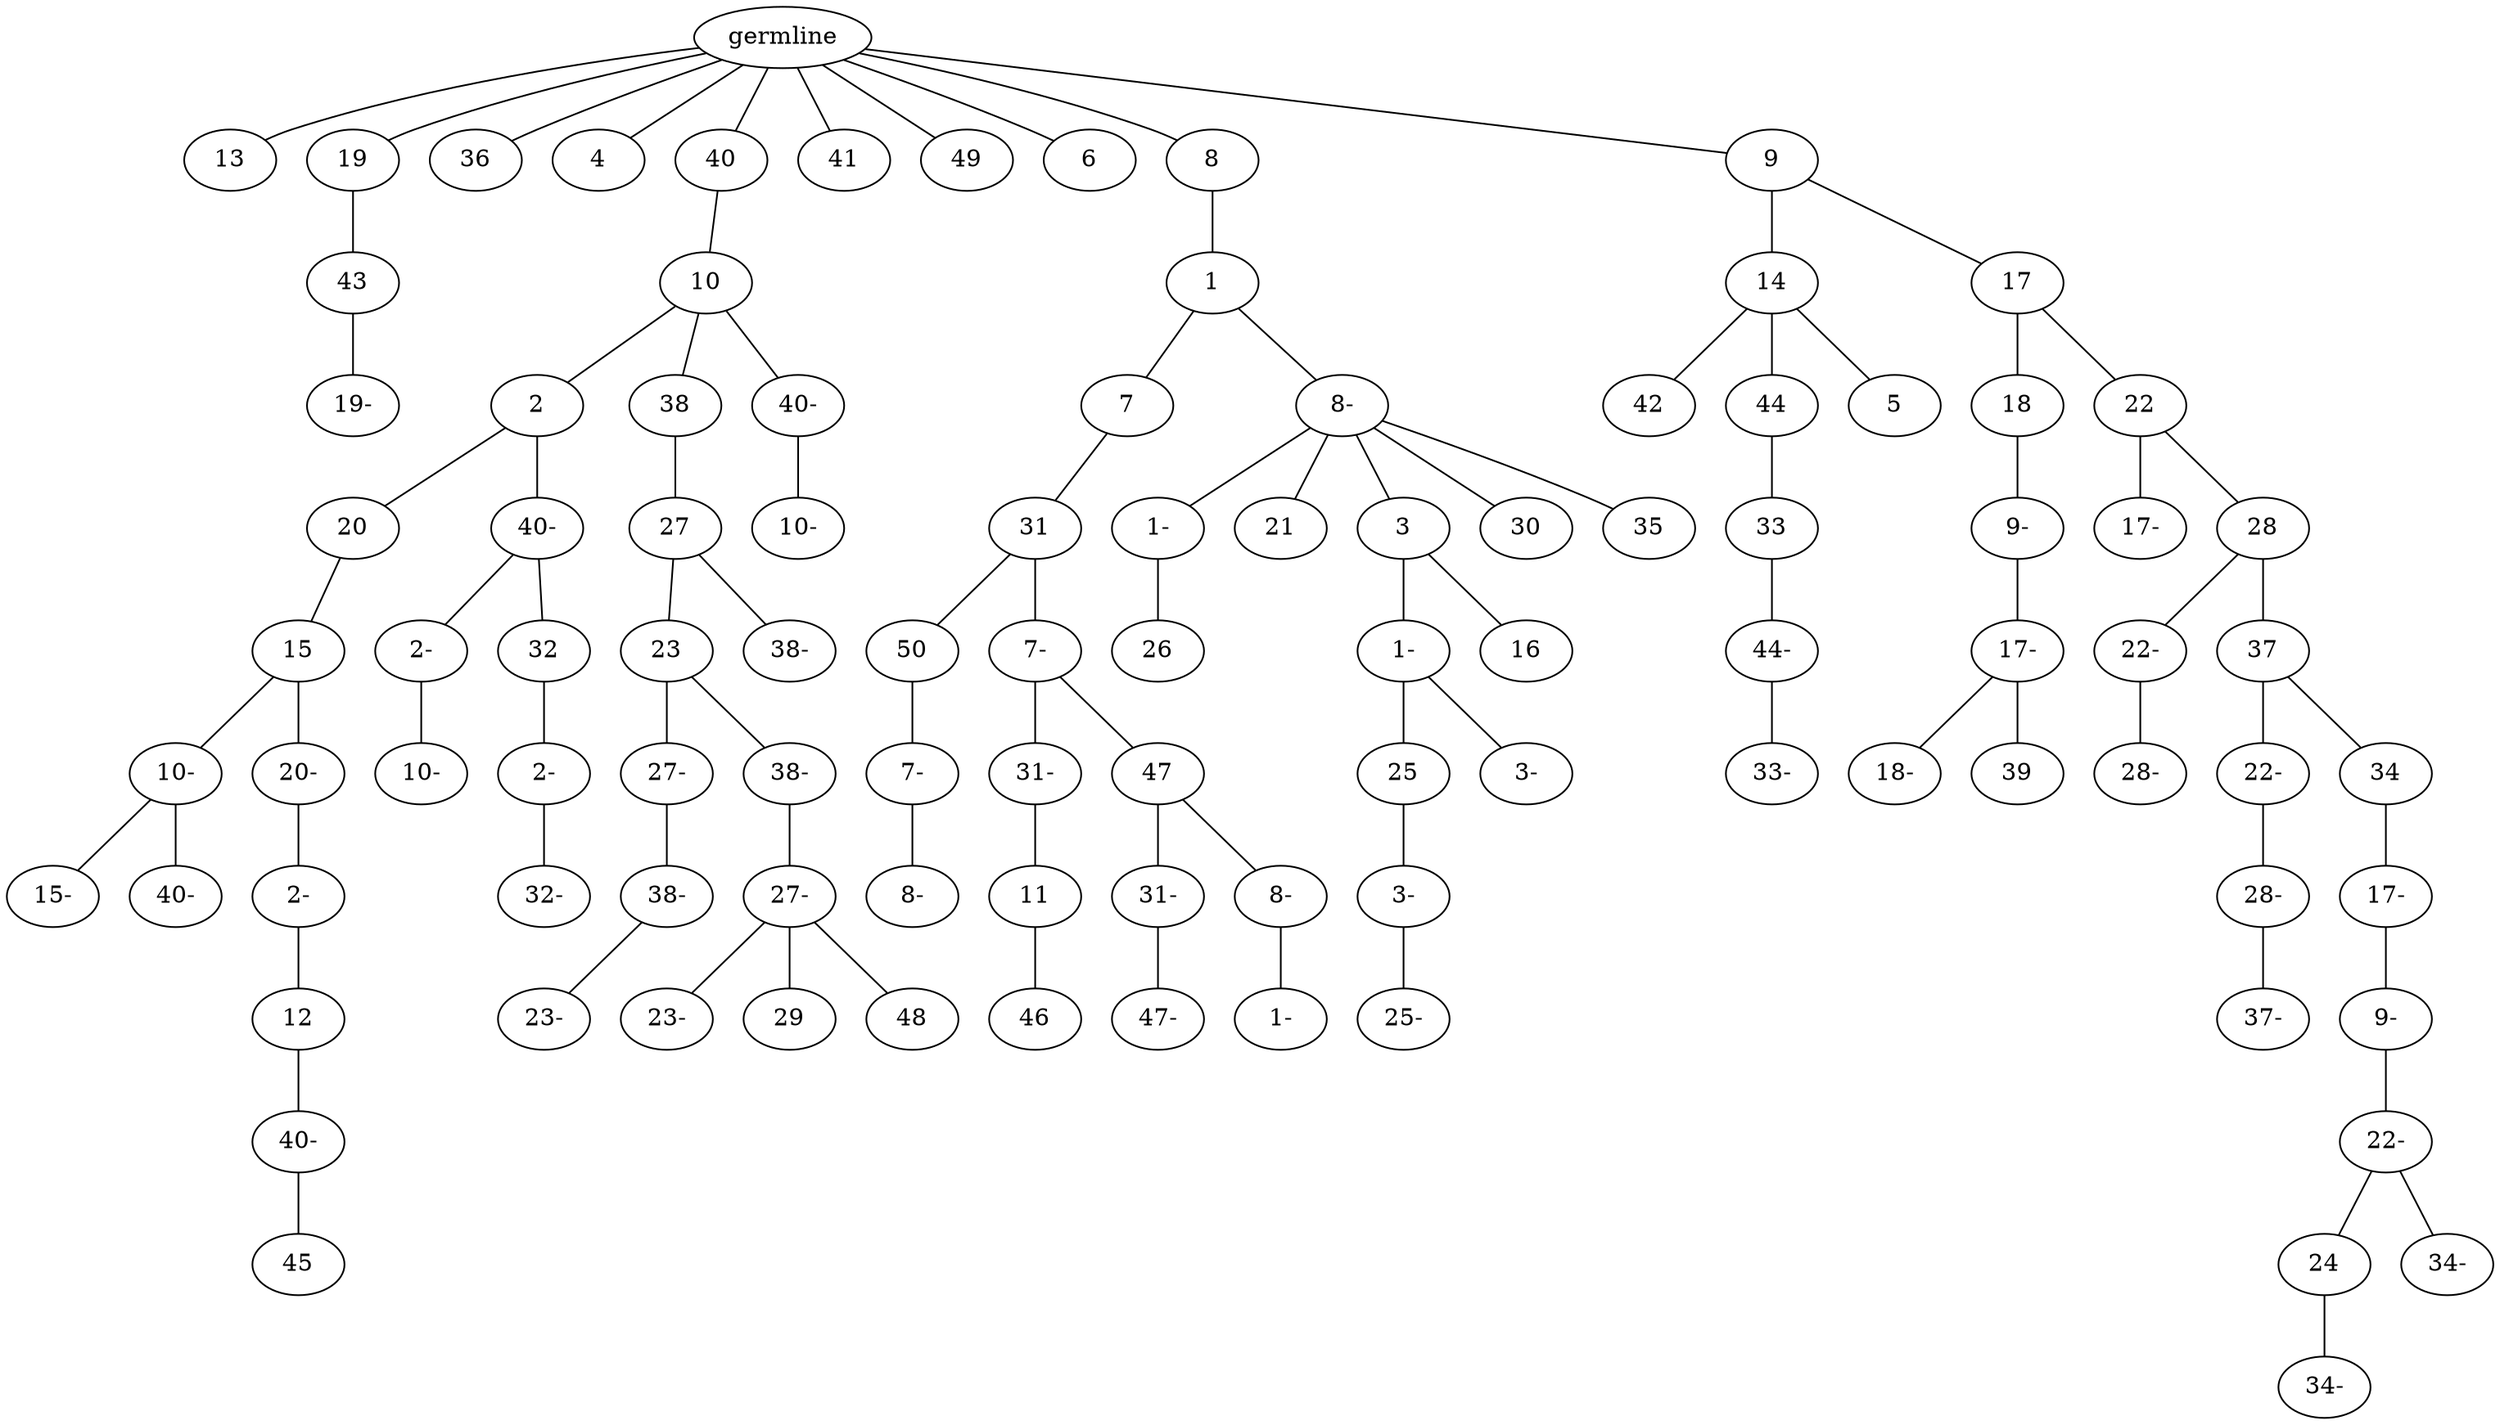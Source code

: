 graph tree {
    "140236915596688" [label="germline"];
    "140236915742176" [label="13"];
    "140236915740928" [label="19"];
    "140236913609840" [label="43"];
    "140236913608256" [label="19-"];
    "140236913597552" [label="36"];
    "140236913596160" [label="4"];
    "140236913596688" [label="40"];
    "140236913607488" [label="10"];
    "140236913609360" [label="2"];
    "140236913482576" [label="20"];
    "140236913483296" [label="15"];
    "140236913480704" [label="10-"];
    "140236913483680" [label="15-"];
    "140236915596784" [label="40-"];
    "140236913483200" [label="20-"];
    "140236913481568" [label="2-"];
    "140236913481232" [label="12"];
    "140236913482528" [label="40-"];
    "140236913481712" [label="45"];
    "140236913481904" [label="40-"];
    "140236913483488" [label="2-"];
    "140236913482000" [label="10-"];
    "140236913480320" [label="32"];
    "140236913482480" [label="2-"];
    "140236913480464" [label="32-"];
    "140236913610608" [label="38"];
    "140236913482624" [label="27"];
    "140236913483632" [label="23"];
    "140236913482720" [label="27-"];
    "140236913480512" [label="38-"];
    "140236913482768" [label="23-"];
    "140236913482816" [label="38-"];
    "140236913479744" [label="27-"];
    "140236913481664" [label="23-"];
    "140236913483056" [label="29"];
    "140236913483536" [label="48"];
    "140236915334688" [label="38-"];
    "140236913609456" [label="40-"];
    "140236913481424" [label="10-"];
    "140236913610272" [label="41"];
    "140236913608160" [label="49"];
    "140236915334352" [label="6"];
    "140236915332048" [label="8"];
    "140236913483344" [label="1"];
    "140236913479840" [label="7"];
    "140236913480176" [label="31"];
    "140236913388320" [label="50"];
    "140236913389232" [label="7-"];
    "140236913385920" [label="8-"];
    "140236913389136" [label="7-"];
    "140236913387024" [label="31-"];
    "140236913388464" [label="11"];
    "140236913462192" [label="46"];
    "140236913389424" [label="47"];
    "140236913386544" [label="31-"];
    "140236913463008" [label="47-"];
    "140236913460992" [label="8-"];
    "140236913461904" [label="1-"];
    "140236913482864" [label="8-"];
    "140236913385968" [label="1-"];
    "140236913386256" [label="26"];
    "140236913388992" [label="21"];
    "140236913385872" [label="3"];
    "140236913460464" [label="1-"];
    "140236913461472" [label="25"];
    "140236913462000" [label="3-"];
    "140236913461184" [label="25-"];
    "140236913459312" [label="3-"];
    "140236913462576" [label="16"];
    "140236913386736" [label="30"];
    "140236913386976" [label="35"];
    "140236913607344" [label="9"];
    "140236913481472" [label="14"];
    "140236913482240" [label="42"];
    "140236913481184" [label="44"];
    "140236913459840" [label="33"];
    "140236913600304" [label="44-"];
    "140236913599776" [label="33-"];
    "140236913462096" [label="5"];
    "140236913481856" [label="17"];
    "140236913463248" [label="18"];
    "140236913602368" [label="9-"];
    "140236913599200" [label="17-"];
    "140236913599872" [label="18-"];
    "140236913602464" [label="39"];
    "140236913601696" [label="22"];
    "140236913598672" [label="17-"];
    "140236913600928" [label="28"];
    "140236913601792" [label="22-"];
    "140236913599008" [label="28-"];
    "140236913600976" [label="37"];
    "140236913476416" [label="22-"];
    "140236913475744" [label="28-"];
    "140236913477232" [label="37-"];
    "140236913477952" [label="34"];
    "140236913479488" [label="17-"];
    "140236913477376" [label="9-"];
    "140236913478864" [label="22-"];
    "140236913617984" [label="24"];
    "140236913618656" [label="34-"];
    "140236913616400" [label="34-"];
    "140236915596688" -- "140236915742176";
    "140236915596688" -- "140236915740928";
    "140236915596688" -- "140236913597552";
    "140236915596688" -- "140236913596160";
    "140236915596688" -- "140236913596688";
    "140236915596688" -- "140236913610272";
    "140236915596688" -- "140236913608160";
    "140236915596688" -- "140236915334352";
    "140236915596688" -- "140236915332048";
    "140236915596688" -- "140236913607344";
    "140236915740928" -- "140236913609840";
    "140236913609840" -- "140236913608256";
    "140236913596688" -- "140236913607488";
    "140236913607488" -- "140236913609360";
    "140236913607488" -- "140236913610608";
    "140236913607488" -- "140236913609456";
    "140236913609360" -- "140236913482576";
    "140236913609360" -- "140236913481904";
    "140236913482576" -- "140236913483296";
    "140236913483296" -- "140236913480704";
    "140236913483296" -- "140236913483200";
    "140236913480704" -- "140236913483680";
    "140236913480704" -- "140236915596784";
    "140236913483200" -- "140236913481568";
    "140236913481568" -- "140236913481232";
    "140236913481232" -- "140236913482528";
    "140236913482528" -- "140236913481712";
    "140236913481904" -- "140236913483488";
    "140236913481904" -- "140236913480320";
    "140236913483488" -- "140236913482000";
    "140236913480320" -- "140236913482480";
    "140236913482480" -- "140236913480464";
    "140236913610608" -- "140236913482624";
    "140236913482624" -- "140236913483632";
    "140236913482624" -- "140236915334688";
    "140236913483632" -- "140236913482720";
    "140236913483632" -- "140236913482816";
    "140236913482720" -- "140236913480512";
    "140236913480512" -- "140236913482768";
    "140236913482816" -- "140236913479744";
    "140236913479744" -- "140236913481664";
    "140236913479744" -- "140236913483056";
    "140236913479744" -- "140236913483536";
    "140236913609456" -- "140236913481424";
    "140236915332048" -- "140236913483344";
    "140236913483344" -- "140236913479840";
    "140236913483344" -- "140236913482864";
    "140236913479840" -- "140236913480176";
    "140236913480176" -- "140236913388320";
    "140236913480176" -- "140236913389136";
    "140236913388320" -- "140236913389232";
    "140236913389232" -- "140236913385920";
    "140236913389136" -- "140236913387024";
    "140236913389136" -- "140236913389424";
    "140236913387024" -- "140236913388464";
    "140236913388464" -- "140236913462192";
    "140236913389424" -- "140236913386544";
    "140236913389424" -- "140236913460992";
    "140236913386544" -- "140236913463008";
    "140236913460992" -- "140236913461904";
    "140236913482864" -- "140236913385968";
    "140236913482864" -- "140236913388992";
    "140236913482864" -- "140236913385872";
    "140236913482864" -- "140236913386736";
    "140236913482864" -- "140236913386976";
    "140236913385968" -- "140236913386256";
    "140236913385872" -- "140236913460464";
    "140236913385872" -- "140236913462576";
    "140236913460464" -- "140236913461472";
    "140236913460464" -- "140236913459312";
    "140236913461472" -- "140236913462000";
    "140236913462000" -- "140236913461184";
    "140236913607344" -- "140236913481472";
    "140236913607344" -- "140236913481856";
    "140236913481472" -- "140236913482240";
    "140236913481472" -- "140236913481184";
    "140236913481472" -- "140236913462096";
    "140236913481184" -- "140236913459840";
    "140236913459840" -- "140236913600304";
    "140236913600304" -- "140236913599776";
    "140236913481856" -- "140236913463248";
    "140236913481856" -- "140236913601696";
    "140236913463248" -- "140236913602368";
    "140236913602368" -- "140236913599200";
    "140236913599200" -- "140236913599872";
    "140236913599200" -- "140236913602464";
    "140236913601696" -- "140236913598672";
    "140236913601696" -- "140236913600928";
    "140236913600928" -- "140236913601792";
    "140236913600928" -- "140236913600976";
    "140236913601792" -- "140236913599008";
    "140236913600976" -- "140236913476416";
    "140236913600976" -- "140236913477952";
    "140236913476416" -- "140236913475744";
    "140236913475744" -- "140236913477232";
    "140236913477952" -- "140236913479488";
    "140236913479488" -- "140236913477376";
    "140236913477376" -- "140236913478864";
    "140236913478864" -- "140236913617984";
    "140236913478864" -- "140236913616400";
    "140236913617984" -- "140236913618656";
}

